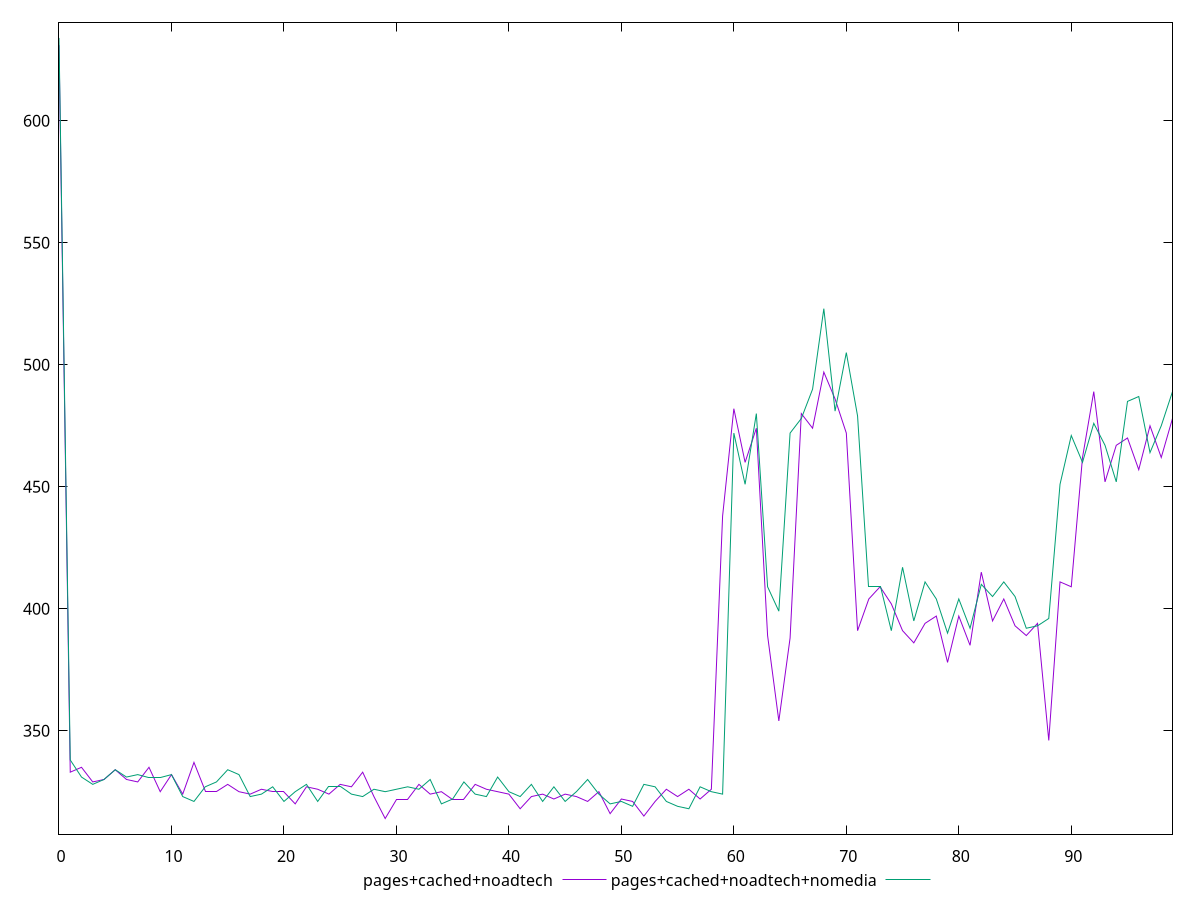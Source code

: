 reset

$pagesCachedNoadtech <<EOF
0 631
1 333
2 335
3 329
4 330
5 334
6 330
7 329
8 335
9 325
10 332
11 324
12 337
13 325
14 325
15 328
16 325
17 324
18 326
19 325
20 325
21 320
22 327
23 326
24 324
25 328
26 327
27 333
28 323
29 314
30 322
31 322
32 328
33 324
34 325
35 322
36 322
37 328
38 326
39 325
40 324
41 318
42 323
43 324
44 322
45 324
46 323
47 321
48 325
49 316
50 322
51 321
52 315
53 321
54 326
55 323
56 326
57 322
58 326
59 438
60 482
61 460
62 474
63 389
64 354
65 388
66 480
67 474
68 497
69 486
70 472
71 391
72 404
73 409
74 402
75 391
76 386
77 394
78 397
79 378
80 397
81 385
82 415
83 395
84 404
85 393
86 389
87 394
88 346
89 411
90 409
91 462
92 489
93 452
94 467
95 470
96 457
97 475
98 462
99 478
EOF

$pagesCachedNoadtechNomedia <<EOF
0 634
1 338
2 331
3 328
4 330
5 334
6 331
7 332
8 331
9 331
10 332
11 323
12 321
13 327
14 329
15 334
16 332
17 323
18 324
19 327
20 321
21 325
22 328
23 321
24 327
25 327
26 324
27 323
28 326
29 325
30 326
31 327
32 326
33 330
34 320
35 322
36 329
37 324
38 323
39 331
40 325
41 323
42 328
43 321
44 327
45 321
46 325
47 330
48 324
49 320
50 321
51 319
52 328
53 327
54 321
55 319
56 318
57 327
58 325
59 324
60 472
61 451
62 480
63 409
64 399
65 472
66 478
67 490
68 523
69 481
70 505
71 479
72 409
73 409
74 391
75 417
76 395
77 411
78 404
79 390
80 404
81 392
82 410
83 405
84 411
85 405
86 392
87 393
88 396
89 451
90 471
91 460
92 476
93 467
94 452
95 485
96 487
97 464
98 475
99 489
EOF

set key outside below
set xrange [0:99]
set yrange [307.6:640.4]
set trange [307.6:640.4]
set terminal svg size 640, 520 enhanced background rgb 'white'
set output "report_00018_2021-02-10T15-25-16.877Z/render-blocking-resources/comparison/line/2_vs_3.svg"

plot $pagesCachedNoadtech title "pages+cached+noadtech" with line, \
     $pagesCachedNoadtechNomedia title "pages+cached+noadtech+nomedia" with line

reset
